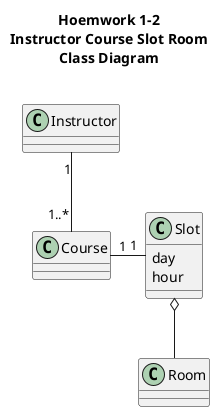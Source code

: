@startuml
skinparam classAttributeIconSize 0
skinparam groupInheritance 2

'7 Sequence Diagram
'Homework 1-2
'Class Diagram

title 
Hoemwork 1-2
Instructor Course Slot Room
Class Diagram

end title

Instructor "1" -- "1..*" Course
Course "1" - "1" Slot
Slot o-- Room

class Instructor
class Course
class Room
class Slot {
    day
    hour
}

@enduml